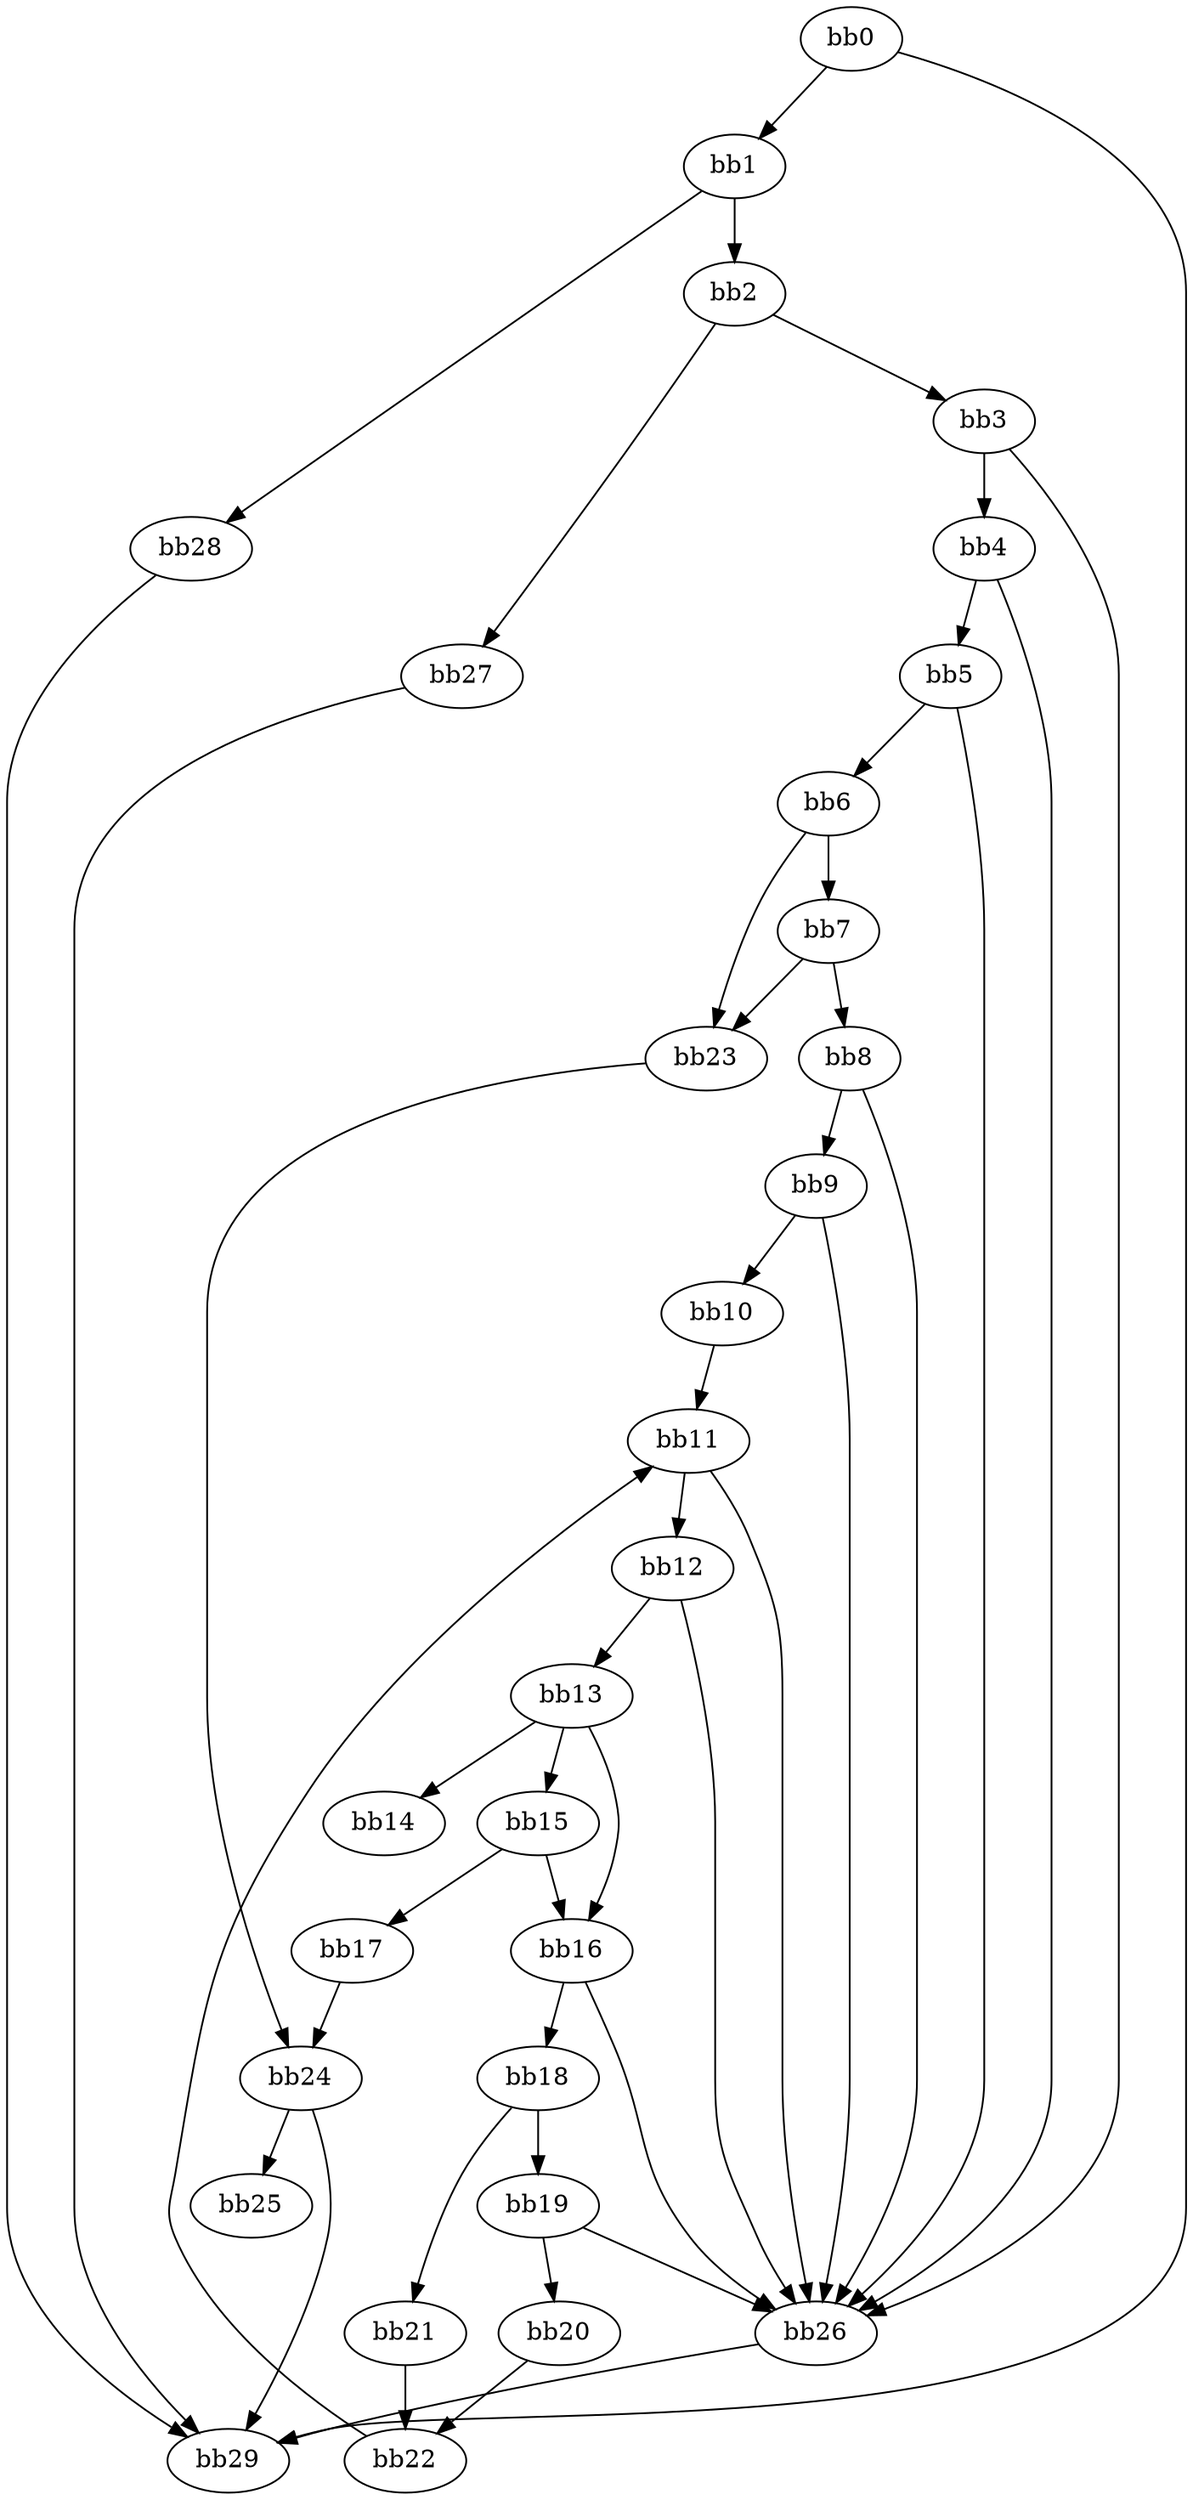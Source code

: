 digraph {
    0 [ label = "bb0\l" ]
    1 [ label = "bb1\l" ]
    2 [ label = "bb2\l" ]
    3 [ label = "bb3\l" ]
    4 [ label = "bb4\l" ]
    5 [ label = "bb5\l" ]
    6 [ label = "bb6\l" ]
    7 [ label = "bb7\l" ]
    8 [ label = "bb8\l" ]
    9 [ label = "bb9\l" ]
    10 [ label = "bb10\l" ]
    11 [ label = "bb11\l" ]
    12 [ label = "bb12\l" ]
    13 [ label = "bb13\l" ]
    14 [ label = "bb14\l" ]
    15 [ label = "bb15\l" ]
    16 [ label = "bb16\l" ]
    17 [ label = "bb17\l" ]
    18 [ label = "bb18\l" ]
    19 [ label = "bb19\l" ]
    20 [ label = "bb20\l" ]
    21 [ label = "bb21\l" ]
    22 [ label = "bb22\l" ]
    23 [ label = "bb23\l" ]
    24 [ label = "bb24\l" ]
    25 [ label = "bb25\l" ]
    26 [ label = "bb26\l" ]
    27 [ label = "bb27\l" ]
    28 [ label = "bb28\l" ]
    29 [ label = "bb29\l" ]
    0 -> 1 [ ]
    0 -> 29 [ ]
    1 -> 2 [ ]
    1 -> 28 [ ]
    2 -> 3 [ ]
    2 -> 27 [ ]
    3 -> 4 [ ]
    3 -> 26 [ ]
    4 -> 5 [ ]
    4 -> 26 [ ]
    5 -> 6 [ ]
    5 -> 26 [ ]
    6 -> 7 [ ]
    6 -> 23 [ ]
    7 -> 8 [ ]
    7 -> 23 [ ]
    8 -> 9 [ ]
    8 -> 26 [ ]
    9 -> 10 [ ]
    9 -> 26 [ ]
    10 -> 11 [ ]
    11 -> 12 [ ]
    11 -> 26 [ ]
    12 -> 13 [ ]
    12 -> 26 [ ]
    13 -> 14 [ ]
    13 -> 15 [ ]
    13 -> 16 [ ]
    15 -> 16 [ ]
    15 -> 17 [ ]
    16 -> 18 [ ]
    16 -> 26 [ ]
    17 -> 24 [ ]
    18 -> 19 [ ]
    18 -> 21 [ ]
    19 -> 20 [ ]
    19 -> 26 [ ]
    20 -> 22 [ ]
    21 -> 22 [ ]
    22 -> 11 [ ]
    23 -> 24 [ ]
    24 -> 25 [ ]
    24 -> 29 [ ]
    26 -> 29 [ ]
    27 -> 29 [ ]
    28 -> 29 [ ]
}

